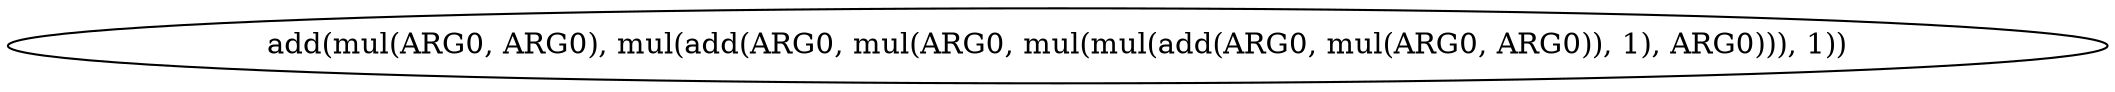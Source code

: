 digraph {
	0 [label="add(mul(ARG0, ARG0), mul(add(ARG0, mul(ARG0, mul(mul(add(ARG0, mul(ARG0, ARG0)), 1), ARG0))), 1))"]
}

